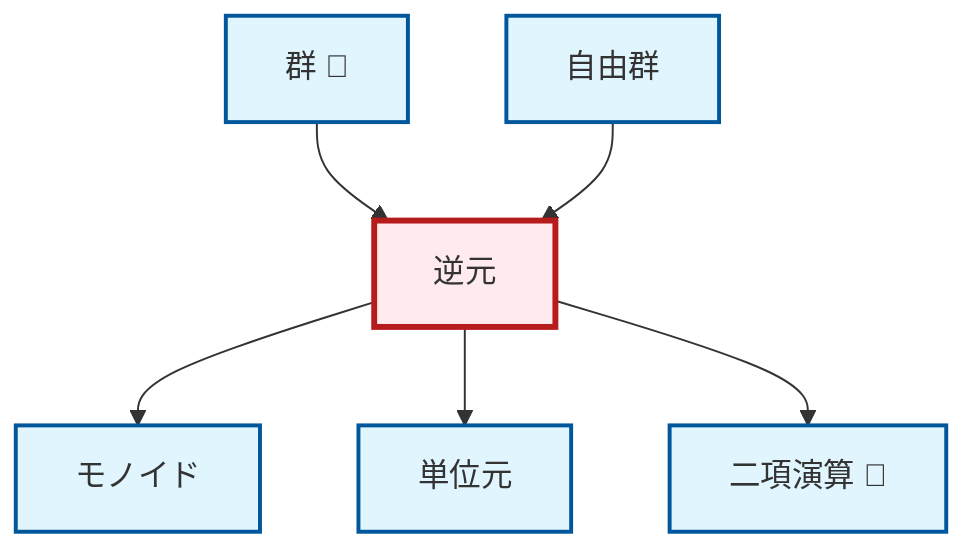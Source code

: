 graph TD
    classDef definition fill:#e1f5fe,stroke:#01579b,stroke-width:2px
    classDef theorem fill:#f3e5f5,stroke:#4a148c,stroke-width:2px
    classDef axiom fill:#fff3e0,stroke:#e65100,stroke-width:2px
    classDef example fill:#e8f5e9,stroke:#1b5e20,stroke-width:2px
    classDef current fill:#ffebee,stroke:#b71c1c,stroke-width:3px
    def-group["群 📝"]:::definition
    def-inverse-element["逆元"]:::definition
    def-monoid["モノイド"]:::definition
    def-identity-element["単位元"]:::definition
    def-free-group["自由群"]:::definition
    def-binary-operation["二項演算 📝"]:::definition
    def-group --> def-inverse-element
    def-inverse-element --> def-monoid
    def-inverse-element --> def-identity-element
    def-free-group --> def-inverse-element
    def-inverse-element --> def-binary-operation
    class def-inverse-element current